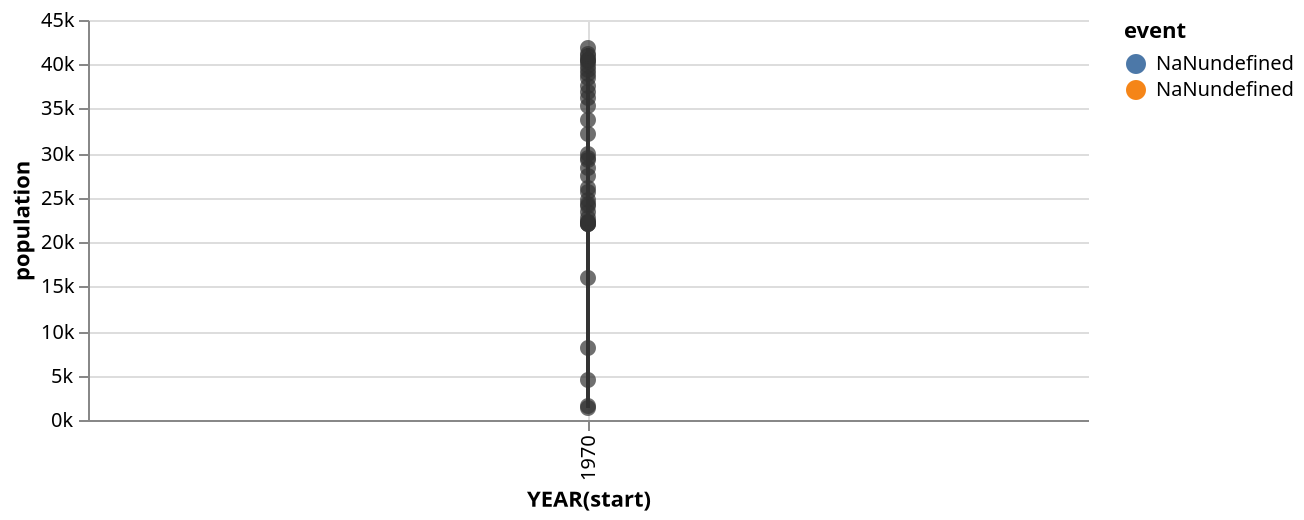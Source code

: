 {
    "$schema": "http://vega.github.io/schema/vega/v3.0.json",
    "description": "The population of the German city of Falkensee over time",
    "autosize": "pad",
    "padding": 5,
    "data": [
        {
            "name": "source_0",
            "values": [
                {
                    "year": 1875,
                    "population": 1309
                },
                {
                    "year": 1890,
                    "population": 1558
                },
                {
                    "year": 1910,
                    "population": 4512
                },
                {
                    "year": 1925,
                    "population": 8180
                },
                {
                    "year": 1933,
                    "population": 15915
                },
                {
                    "year": 1939,
                    "population": 24824
                },
                {
                    "year": 1946,
                    "population": 28275
                },
                {
                    "year": 1950,
                    "population": 29189
                },
                {
                    "year": 1964,
                    "population": 29881
                },
                {
                    "year": 1971,
                    "population": 26007
                },
                {
                    "year": 1981,
                    "population": 24029
                },
                {
                    "year": 1985,
                    "population": 23340
                },
                {
                    "year": 1989,
                    "population": 22307
                },
                {
                    "year": 1990,
                    "population": 22087
                },
                {
                    "year": 1991,
                    "population": 22139
                },
                {
                    "year": 1992,
                    "population": 22105
                },
                {
                    "year": 1993,
                    "population": 22242
                },
                {
                    "year": 1994,
                    "population": 22801
                },
                {
                    "year": 1995,
                    "population": 24273
                },
                {
                    "year": 1996,
                    "population": 25640
                },
                {
                    "year": 1997,
                    "population": 27393
                },
                {
                    "year": 1998,
                    "population": 29505
                },
                {
                    "year": 1999,
                    "population": 32124
                },
                {
                    "year": 2000,
                    "population": 33791
                },
                {
                    "year": 2001,
                    "population": 35297
                },
                {
                    "year": 2002,
                    "population": 36179
                },
                {
                    "year": 2003,
                    "population": 36829
                },
                {
                    "year": 2004,
                    "population": 37493
                },
                {
                    "year": 2005,
                    "population": 38376
                },
                {
                    "year": 2006,
                    "population": 39008
                },
                {
                    "year": 2007,
                    "population": 39366
                },
                {
                    "year": 2008,
                    "population": 39821
                },
                {
                    "year": 2009,
                    "population": 40179
                },
                {
                    "year": 2010,
                    "population": 40511
                },
                {
                    "year": 2011,
                    "population": 40465
                },
                {
                    "year": 2012,
                    "population": 40905
                },
                {
                    "year": 2013,
                    "population": 41258
                },
                {
                    "year": 2014,
                    "population": 41777
                }
            ],
            "format": {
                "type": "json"
            }
        },
        {
            "name": "data_0",
            "source": "source_0",
            "transform": [
                {
                    "type": "formula",
                    "expr": "toDate(datum[\"year\"])",
                    "as": "year"
                },
                {
                    "type": "formula",
                    "expr": "toNumber(datum[\"population\"])",
                    "as": "population"
                },
                {
                    "type": "filter",
                    "expr": "datum[\"year\"] !== null && !isNaN(datum[\"year\"]) && datum[\"population\"] !== null && !isNaN(datum[\"population\"])"
                },
                {
                    "type": "formula",
                    "as": "year_year",
                    "expr": "datetime(year(datum[\"year\"]), 0, 1, 0, 0, 0, 0)"
                },
                {
                    "type": "collect",
                    "sort": {
                        "field": "year_year",
                        "order": "descending"
                    }
                }
            ]
        },
        {
            "name": "data_1",
            "source": "source_0",
            "transform": [
                {
                    "type": "formula",
                    "expr": "toDate(datum[\"year\"])",
                    "as": "year"
                },
                {
                    "type": "formula",
                    "expr": "toNumber(datum[\"population\"])",
                    "as": "population"
                },
                {
                    "type": "filter",
                    "expr": "datum[\"year\"] !== null && !isNaN(datum[\"year\"]) && datum[\"population\"] !== null && !isNaN(datum[\"population\"])"
                },
                {
                    "type": "formula",
                    "as": "year_year",
                    "expr": "datetime(year(datum[\"year\"]), 0, 1, 0, 0, 0, 0)"
                }
            ]
        },
        {
            "name": "source_1",
            "values": [
                {
                    "start": 1933,
                    "end": 1945,
                    "event": "Nazi Rule"
                },
                {
                    "start": 1948,
                    "end": 1989,
                    "event": "GDR (East Germany)"
                }
            ],
            "format": {
                "type": "json",
                "parse": {
                    "start": "date",
                    "end": "date"
                }
            },
            "transform": [
                {
                    "type": "filter",
                    "expr": "datum[\"start\"] !== null && !isNaN(datum[\"start\"]) && datum[\"end\"] !== null && !isNaN(datum[\"end\"])"
                },
                {
                    "type": "formula",
                    "as": "year_start",
                    "expr": "datetime(year(datum[\"start\"]), 0, 1, 0, 0, 0, 0)"
                },
                {
                    "type": "formula",
                    "as": "year_end",
                    "expr": "datetime(year(datum[\"end\"]), 0, 1, 0, 0, 0, 0)"
                }
            ]
        }
    ],
    "signals": [
        {
            "name": "width",
            "update": "max(layer_0_width, layer_1_width)"
        },
        {
            "name": "height",
            "update": "max(layer_0_height, layer_1_height)"
        },
        {
            "name": "layer_0_width",
            "update": "500"
        },
        {
            "name": "layer_0_height",
            "update": "21"
        },
        {
            "name": "layer_1_width",
            "update": "max(layer_1_layer_0_width, layer_1_layer_1_width)"
        },
        {
            "name": "layer_1_height",
            "update": "max(layer_1_layer_0_height, layer_1_layer_1_height)"
        },
        {
            "name": "layer_1_layer_0_width",
            "update": "500"
        },
        {
            "name": "layer_1_layer_0_height",
            "update": "200"
        },
        {
            "name": "layer_1_layer_1_width",
            "update": "500"
        },
        {
            "name": "layer_1_layer_1_height",
            "update": "200"
        }
    ],
    "marks": [
        {
            "name": "nested_main_group",
            "type": "group",
            "encode": {
                "update": {
                    "width": {
                        "signal": "width"
                    },
                    "height": {
                        "signal": "height"
                    },
                    "fill": {
                        "value": "transparent"
                    }
                }
            },
            "marks": [
                {
                    "name": "layer_0_marks",
                    "type": "rect",
                    "from": {
                        "data": "source_1"
                    },
                    "encode": {
                        "update": {
                            "x": {
                                "scale": "x",
                                "field": "year_start"
                            },
                            "x2": {
                                "scale": "x",
                                "field": "year_end"
                            },
                            "y": {
                                "value": 0
                            },
                            "y2": {
                                "field": {
                                    "group": "height"
                                }
                            },
                            "fill": {
                                "scale": "color",
                                "field": "event"
                            }
                        }
                    },
                    "clip": true
                },
                {
                    "name": "layer_1_layer_0_marks",
                    "type": "line",
                    "from": {
                        "data": "data_0"
                    },
                    "encode": {
                        "update": {
                            "x": {
                                "scale": "x",
                                "field": "year_year"
                            },
                            "y": {
                                "scale": "y",
                                "field": "population"
                            },
                            "stroke": {
                                "value": "#333"
                            }
                        }
                    },
                    "clip": true
                },
                {
                    "name": "layer_1_layer_1_marks",
                    "type": "symbol",
                    "role": "pointOverlay",
                    "from": {
                        "data": "data_1"
                    },
                    "encode": {
                        "update": {
                            "x": {
                                "scale": "x",
                                "field": "year_year"
                            },
                            "y": {
                                "scale": "y",
                                "field": "population"
                            },
                            "fill": {
                                "value": "#333"
                            },
                            "opacity": {
                                "value": 0.7
                            }
                        }
                    },
                    "clip": true
                }
            ]
        }
    ],
    "scales": [
        {
            "name": "x",
            "type": "time",
            "domain": {
                "fields": [
                    {
                        "data": "source_1",
                        "field": "year_start"
                    },
                    {
                        "data": "source_1",
                        "field": "year_end"
                    },
                    {
                        "data": "data_0",
                        "field": "year_year"
                    },
                    {
                        "data": "data_1",
                        "field": "year_year"
                    }
                ],
                "sort": true
            },
            "range": [
                0,
                500
            ],
            "round": true,
            "nice": "year"
        },
        {
            "name": "color",
            "type": "ordinal",
            "domain": {
                "data": "source_1",
                "field": "event",
                "sort": true
            },
            "range": "category"
        },
        {
            "name": "y",
            "type": "linear",
            "domain": {
                "fields": [
                    {
                        "data": "data_0",
                        "field": "population"
                    },
                    {
                        "data": "data_1",
                        "field": "population"
                    }
                ],
                "sort": true
            },
            "range": [
                200,
                0
            ],
            "round": true,
            "nice": true,
            "zero": true
        }
    ],
    "axes": [
        {
            "scale": "x",
            "format": "s",
            "orient": "bottom",
            "tickCount": 5,
            "title": "YEAR(start)",
            "zindex": 1,
            "encode": {
                "labels": {
                    "update": {
                        "text": {
                            "signal": "timeFormat(datum.value, '%Y')"
                        },
                        "angle": {
                            "value": 270
                        },
                        "align": {
                            "value": "right"
                        },
                        "baseline": {
                            "value": "middle"
                        }
                    }
                }
            }
        },
        {
            "scale": "x",
            "domain": false,
            "format": "s",
            "grid": true,
            "labels": false,
            "orient": "bottom",
            "tickCount": 5,
            "ticks": false,
            "zindex": 0
        },
        {
            "scale": "y",
            "format": "s",
            "orient": "left",
            "title": "population",
            "zindex": 1
        },
        {
            "scale": "y",
            "domain": false,
            "format": "s",
            "grid": true,
            "labels": false,
            "orient": "left",
            "ticks": false,
            "zindex": 0,
            "gridScale": "x"
        }
    ],
    "legends": [
        {
            "fill": "color",
            "format": "s",
            "title": "event"
        }
    ]
}